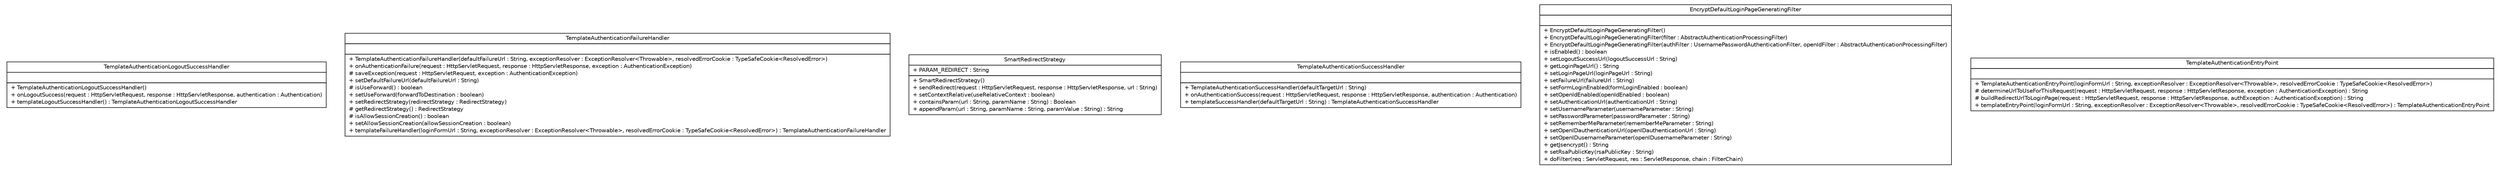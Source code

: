 #!/usr/local/bin/dot
#
# Class diagram 
# Generated by UMLGraph version R5_6-24-gf6e263 (http://www.umlgraph.org/)
#

digraph G {
	edge [fontname="Helvetica",fontsize=10,labelfontname="Helvetica",labelfontsize=10];
	node [fontname="Helvetica",fontsize=10,shape=plaintext];
	nodesep=0.25;
	ranksep=0.5;
	// cn.home1.oss.lib.security.internal.template.TemplateAuthenticationLogoutSuccessHandler
	c534 [label=<<table title="cn.home1.oss.lib.security.internal.template.TemplateAuthenticationLogoutSuccessHandler" border="0" cellborder="1" cellspacing="0" cellpadding="2" port="p" href="./TemplateAuthenticationLogoutSuccessHandler.html">
		<tr><td><table border="0" cellspacing="0" cellpadding="1">
<tr><td align="center" balign="center"> TemplateAuthenticationLogoutSuccessHandler </td></tr>
		</table></td></tr>
		<tr><td><table border="0" cellspacing="0" cellpadding="1">
<tr><td align="left" balign="left">  </td></tr>
		</table></td></tr>
		<tr><td><table border="0" cellspacing="0" cellpadding="1">
<tr><td align="left" balign="left"> + TemplateAuthenticationLogoutSuccessHandler() </td></tr>
<tr><td align="left" balign="left"> + onLogoutSuccess(request : HttpServletRequest, response : HttpServletResponse, authentication : Authentication) </td></tr>
<tr><td align="left" balign="left"> + templateLogoutSuccessHandler() : TemplateAuthenticationLogoutSuccessHandler </td></tr>
		</table></td></tr>
		</table>>, URL="./TemplateAuthenticationLogoutSuccessHandler.html", fontname="Helvetica", fontcolor="black", fontsize=10.0];
	// cn.home1.oss.lib.security.internal.template.TemplateAuthenticationFailureHandler
	c535 [label=<<table title="cn.home1.oss.lib.security.internal.template.TemplateAuthenticationFailureHandler" border="0" cellborder="1" cellspacing="0" cellpadding="2" port="p" href="./TemplateAuthenticationFailureHandler.html">
		<tr><td><table border="0" cellspacing="0" cellpadding="1">
<tr><td align="center" balign="center"> TemplateAuthenticationFailureHandler </td></tr>
		</table></td></tr>
		<tr><td><table border="0" cellspacing="0" cellpadding="1">
<tr><td align="left" balign="left">  </td></tr>
		</table></td></tr>
		<tr><td><table border="0" cellspacing="0" cellpadding="1">
<tr><td align="left" balign="left"> + TemplateAuthenticationFailureHandler(defaultFailureUrl : String, exceptionResolver : ExceptionResolver&lt;Throwable&gt;, resolvedErrorCookie : TypeSafeCookie&lt;ResolvedError&gt;) </td></tr>
<tr><td align="left" balign="left"> + onAuthenticationFailure(request : HttpServletRequest, response : HttpServletResponse, exception : AuthenticationException) </td></tr>
<tr><td align="left" balign="left"> # saveException(request : HttpServletRequest, exception : AuthenticationException) </td></tr>
<tr><td align="left" balign="left"> + setDefaultFailureUrl(defaultFailureUrl : String) </td></tr>
<tr><td align="left" balign="left"> # isUseForward() : boolean </td></tr>
<tr><td align="left" balign="left"> + setUseForward(forwardToDestination : boolean) </td></tr>
<tr><td align="left" balign="left"> + setRedirectStrategy(redirectStrategy : RedirectStrategy) </td></tr>
<tr><td align="left" balign="left"> # getRedirectStrategy() : RedirectStrategy </td></tr>
<tr><td align="left" balign="left"> # isAllowSessionCreation() : boolean </td></tr>
<tr><td align="left" balign="left"> + setAllowSessionCreation(allowSessionCreation : boolean) </td></tr>
<tr><td align="left" balign="left"> + templateFailureHandler(loginFormUrl : String, exceptionResolver : ExceptionResolver&lt;Throwable&gt;, resolvedErrorCookie : TypeSafeCookie&lt;ResolvedError&gt;) : TemplateAuthenticationFailureHandler </td></tr>
		</table></td></tr>
		</table>>, URL="./TemplateAuthenticationFailureHandler.html", fontname="Helvetica", fontcolor="black", fontsize=10.0];
	// cn.home1.oss.lib.security.internal.template.SmartRedirectStrategy
	c536 [label=<<table title="cn.home1.oss.lib.security.internal.template.SmartRedirectStrategy" border="0" cellborder="1" cellspacing="0" cellpadding="2" port="p" href="./SmartRedirectStrategy.html">
		<tr><td><table border="0" cellspacing="0" cellpadding="1">
<tr><td align="center" balign="center"> SmartRedirectStrategy </td></tr>
		</table></td></tr>
		<tr><td><table border="0" cellspacing="0" cellpadding="1">
<tr><td align="left" balign="left"> + PARAM_REDIRECT : String </td></tr>
		</table></td></tr>
		<tr><td><table border="0" cellspacing="0" cellpadding="1">
<tr><td align="left" balign="left"> + SmartRedirectStrategy() </td></tr>
<tr><td align="left" balign="left"> + sendRedirect(request : HttpServletRequest, response : HttpServletResponse, url : String) </td></tr>
<tr><td align="left" balign="left"> + setContextRelative(useRelativeContext : boolean) </td></tr>
<tr><td align="left" balign="left"> + containsParam(url : String, paramName : String) : Boolean </td></tr>
<tr><td align="left" balign="left"> + appendParam(url : String, paramName : String, paramValue : String) : String </td></tr>
		</table></td></tr>
		</table>>, URL="./SmartRedirectStrategy.html", fontname="Helvetica", fontcolor="black", fontsize=10.0];
	// cn.home1.oss.lib.security.internal.template.TemplateAuthenticationSuccessHandler
	c537 [label=<<table title="cn.home1.oss.lib.security.internal.template.TemplateAuthenticationSuccessHandler" border="0" cellborder="1" cellspacing="0" cellpadding="2" port="p" href="./TemplateAuthenticationSuccessHandler.html">
		<tr><td><table border="0" cellspacing="0" cellpadding="1">
<tr><td align="center" balign="center"> TemplateAuthenticationSuccessHandler </td></tr>
		</table></td></tr>
		<tr><td><table border="0" cellspacing="0" cellpadding="1">
<tr><td align="left" balign="left">  </td></tr>
		</table></td></tr>
		<tr><td><table border="0" cellspacing="0" cellpadding="1">
<tr><td align="left" balign="left"> + TemplateAuthenticationSuccessHandler(defaultTargetUrl : String) </td></tr>
<tr><td align="left" balign="left"> + onAuthenticationSuccess(request : HttpServletRequest, response : HttpServletResponse, authentication : Authentication) </td></tr>
<tr><td align="left" balign="left"> + templateSuccessHandler(defaultTargetUrl : String) : TemplateAuthenticationSuccessHandler </td></tr>
		</table></td></tr>
		</table>>, URL="./TemplateAuthenticationSuccessHandler.html", fontname="Helvetica", fontcolor="black", fontsize=10.0];
	// cn.home1.oss.lib.security.internal.template.EncryptDefaultLoginPageGeneratingFilter
	c538 [label=<<table title="cn.home1.oss.lib.security.internal.template.EncryptDefaultLoginPageGeneratingFilter" border="0" cellborder="1" cellspacing="0" cellpadding="2" port="p" href="./EncryptDefaultLoginPageGeneratingFilter.html">
		<tr><td><table border="0" cellspacing="0" cellpadding="1">
<tr><td align="center" balign="center"> EncryptDefaultLoginPageGeneratingFilter </td></tr>
		</table></td></tr>
		<tr><td><table border="0" cellspacing="0" cellpadding="1">
<tr><td align="left" balign="left">  </td></tr>
		</table></td></tr>
		<tr><td><table border="0" cellspacing="0" cellpadding="1">
<tr><td align="left" balign="left"> + EncryptDefaultLoginPageGeneratingFilter() </td></tr>
<tr><td align="left" balign="left"> + EncryptDefaultLoginPageGeneratingFilter(filter : AbstractAuthenticationProcessingFilter) </td></tr>
<tr><td align="left" balign="left"> + EncryptDefaultLoginPageGeneratingFilter(authFilter : UsernamePasswordAuthenticationFilter, openIdFilter : AbstractAuthenticationProcessingFilter) </td></tr>
<tr><td align="left" balign="left"> + isEnabled() : boolean </td></tr>
<tr><td align="left" balign="left"> + setLogoutSuccessUrl(logoutSuccessUrl : String) </td></tr>
<tr><td align="left" balign="left"> + getLoginPageUrl() : String </td></tr>
<tr><td align="left" balign="left"> + setLoginPageUrl(loginPageUrl : String) </td></tr>
<tr><td align="left" balign="left"> + setFailureUrl(failureUrl : String) </td></tr>
<tr><td align="left" balign="left"> + setFormLoginEnabled(formLoginEnabled : boolean) </td></tr>
<tr><td align="left" balign="left"> + setOpenIdEnabled(openIdEnabled : boolean) </td></tr>
<tr><td align="left" balign="left"> + setAuthenticationUrl(authenticationUrl : String) </td></tr>
<tr><td align="left" balign="left"> + setUsernameParameter(usernameParameter : String) </td></tr>
<tr><td align="left" balign="left"> + setPasswordParameter(passwordParameter : String) </td></tr>
<tr><td align="left" balign="left"> + setRememberMeParameter(rememberMeParameter : String) </td></tr>
<tr><td align="left" balign="left"> + setOpenIDauthenticationUrl(openIDauthenticationUrl : String) </td></tr>
<tr><td align="left" balign="left"> + setOpenIDusernameParameter(openIDusernameParameter : String) </td></tr>
<tr><td align="left" balign="left"> + getJsencrypt() : String </td></tr>
<tr><td align="left" balign="left"> + setRsaPublicKey(rsaPublicKey : String) </td></tr>
<tr><td align="left" balign="left"> + doFilter(req : ServletRequest, res : ServletResponse, chain : FilterChain) </td></tr>
		</table></td></tr>
		</table>>, URL="./EncryptDefaultLoginPageGeneratingFilter.html", fontname="Helvetica", fontcolor="black", fontsize=10.0];
	// cn.home1.oss.lib.security.internal.template.TemplateAuthenticationEntryPoint
	c539 [label=<<table title="cn.home1.oss.lib.security.internal.template.TemplateAuthenticationEntryPoint" border="0" cellborder="1" cellspacing="0" cellpadding="2" port="p" href="./TemplateAuthenticationEntryPoint.html">
		<tr><td><table border="0" cellspacing="0" cellpadding="1">
<tr><td align="center" balign="center"> TemplateAuthenticationEntryPoint </td></tr>
		</table></td></tr>
		<tr><td><table border="0" cellspacing="0" cellpadding="1">
<tr><td align="left" balign="left">  </td></tr>
		</table></td></tr>
		<tr><td><table border="0" cellspacing="0" cellpadding="1">
<tr><td align="left" balign="left"> + TemplateAuthenticationEntryPoint(loginFormUrl : String, exceptionResolver : ExceptionResolver&lt;Throwable&gt;, resolvedErrorCookie : TypeSafeCookie&lt;ResolvedError&gt;) </td></tr>
<tr><td align="left" balign="left"> # determineUrlToUseForThisRequest(request : HttpServletRequest, response : HttpServletResponse, exception : AuthenticationException) : String </td></tr>
<tr><td align="left" balign="left"> # buildRedirectUrlToLoginPage(request : HttpServletRequest, response : HttpServletResponse, authException : AuthenticationException) : String </td></tr>
<tr><td align="left" balign="left"> + templateEntryPoint(loginFormUrl : String, exceptionResolver : ExceptionResolver&lt;Throwable&gt;, resolvedErrorCookie : TypeSafeCookie&lt;ResolvedError&gt;) : TemplateAuthenticationEntryPoint </td></tr>
		</table></td></tr>
		</table>>, URL="./TemplateAuthenticationEntryPoint.html", fontname="Helvetica", fontcolor="black", fontsize=10.0];
}

